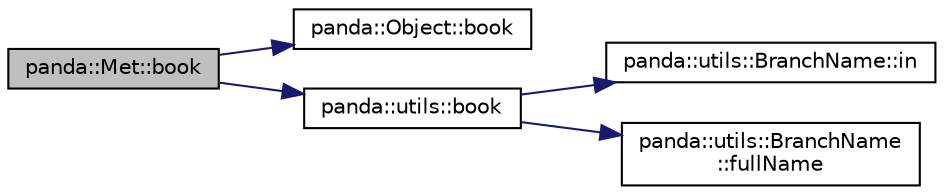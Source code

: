 digraph "panda::Met::book"
{
 // INTERACTIVE_SVG=YES
  edge [fontname="Helvetica",fontsize="10",labelfontname="Helvetica",labelfontsize="10"];
  node [fontname="Helvetica",fontsize="10",shape=record];
  rankdir="LR";
  Node1 [label="panda::Met::book",height=0.2,width=0.4,color="black", fillcolor="grey75", style="filled" fontcolor="black"];
  Node1 -> Node2 [color="midnightblue",fontsize="10",style="solid"];
  Node2 [label="panda::Object::book",height=0.2,width=0.4,color="black", fillcolor="white", style="filled",URL="$classpanda_1_1Object.html#a2fcd6665633deef16e86aa4e49135dd7",tooltip="Book new branches to the tree corresponding to the variables of this object. "];
  Node1 -> Node3 [color="midnightblue",fontsize="10",style="solid"];
  Node3 [label="panda::utils::book",height=0.2,width=0.4,color="black", fillcolor="white", style="filled",URL="$namespacepanda_1_1utils.html#aaa6c7cd5892388e6ffdf713b11abf793",tooltip="Book the branch. "];
  Node3 -> Node4 [color="midnightblue",fontsize="10",style="solid"];
  Node4 [label="panda::utils::BranchName::in",height=0.2,width=0.4,color="black", fillcolor="white", style="filled",URL="$classpanda_1_1utils_1_1BranchName.html#a6cc8a6df7c5b12a0221fd49773cca6a7",tooltip="Is the name included and not vetoed? "];
  Node3 -> Node5 [color="midnightblue",fontsize="10",style="solid"];
  Node5 [label="panda::utils::BranchName\l::fullName",height=0.2,width=0.4,color="black", fillcolor="white", style="filled",URL="$classpanda_1_1utils_1_1BranchName.html#a13958ff4a9d554d2c057c600b4f70412",tooltip="Prepend the branch name with &lt;objName.&gt;. "];
}
